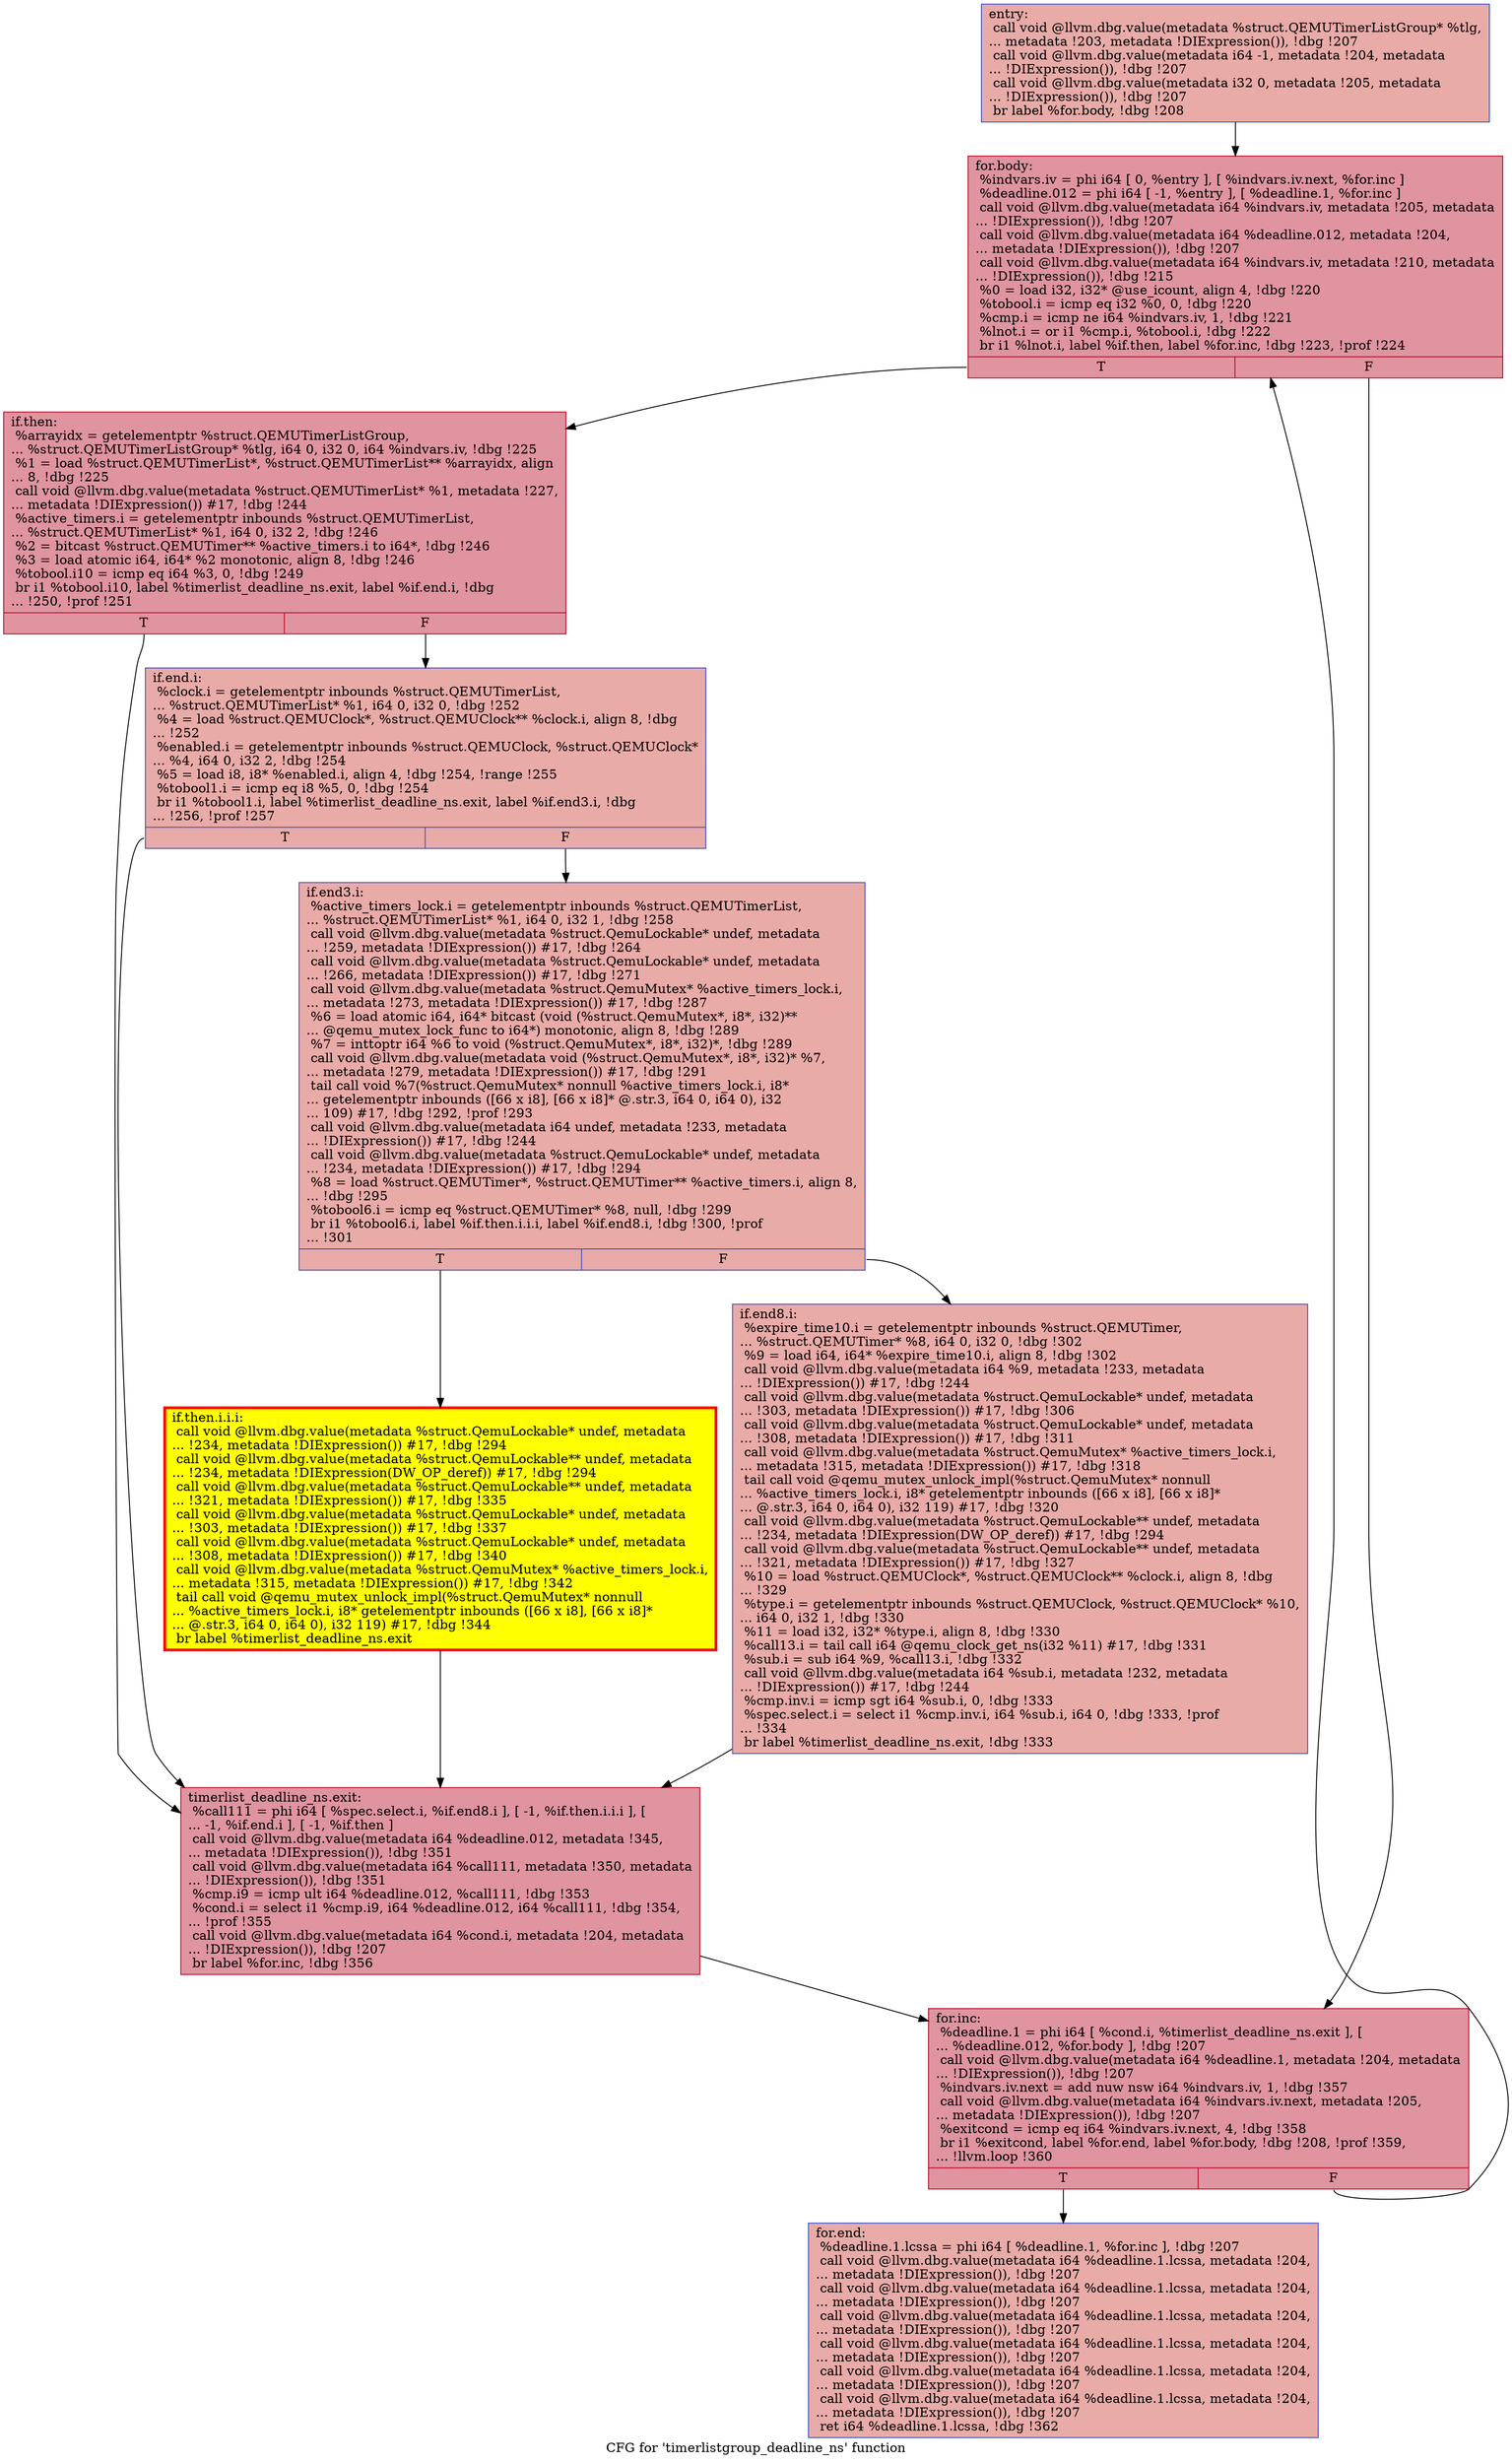 digraph "CFG for 'timerlistgroup_deadline_ns' function" {
	label="CFG for 'timerlistgroup_deadline_ns' function";

	Node0x55757a83ff70 [shape=record,color="#3d50c3ff", style=filled, fillcolor="#cc403a70",label="{entry:\l  call void @llvm.dbg.value(metadata %struct.QEMUTimerListGroup* %tlg,\l... metadata !203, metadata !DIExpression()), !dbg !207\l  call void @llvm.dbg.value(metadata i64 -1, metadata !204, metadata\l... !DIExpression()), !dbg !207\l  call void @llvm.dbg.value(metadata i32 0, metadata !205, metadata\l... !DIExpression()), !dbg !207\l  br label %for.body, !dbg !208\l}"];
	Node0x55757a83ff70 -> Node0x55757a7f4180;
	Node0x55757a7f4180 [shape=record,color="#b70d28ff", style=filled, fillcolor="#b70d2870",label="{for.body:                                         \l  %indvars.iv = phi i64 [ 0, %entry ], [ %indvars.iv.next, %for.inc ]\l  %deadline.012 = phi i64 [ -1, %entry ], [ %deadline.1, %for.inc ]\l  call void @llvm.dbg.value(metadata i64 %indvars.iv, metadata !205, metadata\l... !DIExpression()), !dbg !207\l  call void @llvm.dbg.value(metadata i64 %deadline.012, metadata !204,\l... metadata !DIExpression()), !dbg !207\l  call void @llvm.dbg.value(metadata i64 %indvars.iv, metadata !210, metadata\l... !DIExpression()), !dbg !215\l  %0 = load i32, i32* @use_icount, align 4, !dbg !220\l  %tobool.i = icmp eq i32 %0, 0, !dbg !220\l  %cmp.i = icmp ne i64 %indvars.iv, 1, !dbg !221\l  %lnot.i = or i1 %cmp.i, %tobool.i, !dbg !222\l  br i1 %lnot.i, label %if.then, label %for.inc, !dbg !223, !prof !224\l|{<s0>T|<s1>F}}"];
	Node0x55757a7f4180:s0 -> Node0x55757a7f4530;
	Node0x55757a7f4180:s1 -> Node0x55757a7f40f0;
	Node0x55757a7f4530 [shape=record,color="#b70d28ff", style=filled, fillcolor="#b70d2870",label="{if.then:                                          \l  %arrayidx = getelementptr %struct.QEMUTimerListGroup,\l... %struct.QEMUTimerListGroup* %tlg, i64 0, i32 0, i64 %indvars.iv, !dbg !225\l  %1 = load %struct.QEMUTimerList*, %struct.QEMUTimerList** %arrayidx, align\l... 8, !dbg !225\l  call void @llvm.dbg.value(metadata %struct.QEMUTimerList* %1, metadata !227,\l... metadata !DIExpression()) #17, !dbg !244\l  %active_timers.i = getelementptr inbounds %struct.QEMUTimerList,\l... %struct.QEMUTimerList* %1, i64 0, i32 2, !dbg !246\l  %2 = bitcast %struct.QEMUTimer** %active_timers.i to i64*, !dbg !246\l  %3 = load atomic i64, i64* %2 monotonic, align 8, !dbg !246\l  %tobool.i10 = icmp eq i64 %3, 0, !dbg !249\l  br i1 %tobool.i10, label %timerlist_deadline_ns.exit, label %if.end.i, !dbg\l... !250, !prof !251\l|{<s0>T|<s1>F}}"];
	Node0x55757a7f4530:s0 -> Node0x55757a994e20;
	Node0x55757a7f4530:s1 -> Node0x55757a9b0d60;
	Node0x55757a9b0d60 [shape=record,color="#3d50c3ff", style=filled, fillcolor="#cc403a70",label="{if.end.i:                                         \l  %clock.i = getelementptr inbounds %struct.QEMUTimerList,\l... %struct.QEMUTimerList* %1, i64 0, i32 0, !dbg !252\l  %4 = load %struct.QEMUClock*, %struct.QEMUClock** %clock.i, align 8, !dbg\l... !252\l  %enabled.i = getelementptr inbounds %struct.QEMUClock, %struct.QEMUClock*\l... %4, i64 0, i32 2, !dbg !254\l  %5 = load i8, i8* %enabled.i, align 4, !dbg !254, !range !255\l  %tobool1.i = icmp eq i8 %5, 0, !dbg !254\l  br i1 %tobool1.i, label %timerlist_deadline_ns.exit, label %if.end3.i, !dbg\l... !256, !prof !257\l|{<s0>T|<s1>F}}"];
	Node0x55757a9b0d60:s0 -> Node0x55757a994e20;
	Node0x55757a9b0d60:s1 -> Node0x55757a83e100;
	Node0x55757a83e100 [shape=record,color="#3d50c3ff", style=filled, fillcolor="#cc403a70",label="{if.end3.i:                                        \l  %active_timers_lock.i = getelementptr inbounds %struct.QEMUTimerList,\l... %struct.QEMUTimerList* %1, i64 0, i32 1, !dbg !258\l  call void @llvm.dbg.value(metadata %struct.QemuLockable* undef, metadata\l... !259, metadata !DIExpression()) #17, !dbg !264\l  call void @llvm.dbg.value(metadata %struct.QemuLockable* undef, metadata\l... !266, metadata !DIExpression()) #17, !dbg !271\l  call void @llvm.dbg.value(metadata %struct.QemuMutex* %active_timers_lock.i,\l... metadata !273, metadata !DIExpression()) #17, !dbg !287\l  %6 = load atomic i64, i64* bitcast (void (%struct.QemuMutex*, i8*, i32)**\l... @qemu_mutex_lock_func to i64*) monotonic, align 8, !dbg !289\l  %7 = inttoptr i64 %6 to void (%struct.QemuMutex*, i8*, i32)*, !dbg !289\l  call void @llvm.dbg.value(metadata void (%struct.QemuMutex*, i8*, i32)* %7,\l... metadata !279, metadata !DIExpression()) #17, !dbg !291\l  tail call void %7(%struct.QemuMutex* nonnull %active_timers_lock.i, i8*\l... getelementptr inbounds ([66 x i8], [66 x i8]* @.str.3, i64 0, i64 0), i32\l... 109) #17, !dbg !292, !prof !293\l  call void @llvm.dbg.value(metadata i64 undef, metadata !233, metadata\l... !DIExpression()) #17, !dbg !244\l  call void @llvm.dbg.value(metadata %struct.QemuLockable* undef, metadata\l... !234, metadata !DIExpression()) #17, !dbg !294\l  %8 = load %struct.QEMUTimer*, %struct.QEMUTimer** %active_timers.i, align 8,\l... !dbg !295\l  %tobool6.i = icmp eq %struct.QEMUTimer* %8, null, !dbg !299\l  br i1 %tobool6.i, label %if.then.i.i.i, label %if.end8.i, !dbg !300, !prof\l... !301\l|{<s0>T|<s1>F}}"];
	Node0x55757a83e100:s0 -> Node0x55757a7f0020;
	Node0x55757a83e100:s1 -> Node0x55757a76dfa0;
	Node0x55757a76dfa0 [shape=record,color="#3d50c3ff", style=filled, fillcolor="#cc403a70",label="{if.end8.i:                                        \l  %expire_time10.i = getelementptr inbounds %struct.QEMUTimer,\l... %struct.QEMUTimer* %8, i64 0, i32 0, !dbg !302\l  %9 = load i64, i64* %expire_time10.i, align 8, !dbg !302\l  call void @llvm.dbg.value(metadata i64 %9, metadata !233, metadata\l... !DIExpression()) #17, !dbg !244\l  call void @llvm.dbg.value(metadata %struct.QemuLockable* undef, metadata\l... !303, metadata !DIExpression()) #17, !dbg !306\l  call void @llvm.dbg.value(metadata %struct.QemuLockable* undef, metadata\l... !308, metadata !DIExpression()) #17, !dbg !311\l  call void @llvm.dbg.value(metadata %struct.QemuMutex* %active_timers_lock.i,\l... metadata !315, metadata !DIExpression()) #17, !dbg !318\l  tail call void @qemu_mutex_unlock_impl(%struct.QemuMutex* nonnull\l... %active_timers_lock.i, i8* getelementptr inbounds ([66 x i8], [66 x i8]*\l... @.str.3, i64 0, i64 0), i32 119) #17, !dbg !320\l  call void @llvm.dbg.value(metadata %struct.QemuLockable** undef, metadata\l... !234, metadata !DIExpression(DW_OP_deref)) #17, !dbg !294\l  call void @llvm.dbg.value(metadata %struct.QemuLockable** undef, metadata\l... !321, metadata !DIExpression()) #17, !dbg !327\l  %10 = load %struct.QEMUClock*, %struct.QEMUClock** %clock.i, align 8, !dbg\l... !329\l  %type.i = getelementptr inbounds %struct.QEMUClock, %struct.QEMUClock* %10,\l... i64 0, i32 1, !dbg !330\l  %11 = load i32, i32* %type.i, align 8, !dbg !330\l  %call13.i = tail call i64 @qemu_clock_get_ns(i32 %11) #17, !dbg !331\l  %sub.i = sub i64 %9, %call13.i, !dbg !332\l  call void @llvm.dbg.value(metadata i64 %sub.i, metadata !232, metadata\l... !DIExpression()) #17, !dbg !244\l  %cmp.inv.i = icmp sgt i64 %sub.i, 0, !dbg !333\l  %spec.select.i = select i1 %cmp.inv.i, i64 %sub.i, i64 0, !dbg !333, !prof\l... !334\l  br label %timerlist_deadline_ns.exit, !dbg !333\l}"];
	Node0x55757a76dfa0 -> Node0x55757a994e20;
	Node0x55757a7f0020 [shape=record,penwidth=3.0, style="filled", color="red", fillcolor="yellow",label="{if.then.i.i.i:                                    \l  call void @llvm.dbg.value(metadata %struct.QemuLockable* undef, metadata\l... !234, metadata !DIExpression()) #17, !dbg !294\l  call void @llvm.dbg.value(metadata %struct.QemuLockable** undef, metadata\l... !234, metadata !DIExpression(DW_OP_deref)) #17, !dbg !294\l  call void @llvm.dbg.value(metadata %struct.QemuLockable** undef, metadata\l... !321, metadata !DIExpression()) #17, !dbg !335\l  call void @llvm.dbg.value(metadata %struct.QemuLockable* undef, metadata\l... !303, metadata !DIExpression()) #17, !dbg !337\l  call void @llvm.dbg.value(metadata %struct.QemuLockable* undef, metadata\l... !308, metadata !DIExpression()) #17, !dbg !340\l  call void @llvm.dbg.value(metadata %struct.QemuMutex* %active_timers_lock.i,\l... metadata !315, metadata !DIExpression()) #17, !dbg !342\l  tail call void @qemu_mutex_unlock_impl(%struct.QemuMutex* nonnull\l... %active_timers_lock.i, i8* getelementptr inbounds ([66 x i8], [66 x i8]*\l... @.str.3, i64 0, i64 0), i32 119) #17, !dbg !344\l  br label %timerlist_deadline_ns.exit\l}"];
	Node0x55757a7f0020 -> Node0x55757a994e20;
	Node0x55757a994e20 [shape=record,color="#b70d28ff", style=filled, fillcolor="#b70d2870",label="{timerlist_deadline_ns.exit:                       \l  %call111 = phi i64 [ %spec.select.i, %if.end8.i ], [ -1, %if.then.i.i.i ], [\l... -1, %if.end.i ], [ -1, %if.then ]\l  call void @llvm.dbg.value(metadata i64 %deadline.012, metadata !345,\l... metadata !DIExpression()), !dbg !351\l  call void @llvm.dbg.value(metadata i64 %call111, metadata !350, metadata\l... !DIExpression()), !dbg !351\l  %cmp.i9 = icmp ult i64 %deadline.012, %call111, !dbg !353\l  %cond.i = select i1 %cmp.i9, i64 %deadline.012, i64 %call111, !dbg !354,\l... !prof !355\l  call void @llvm.dbg.value(metadata i64 %cond.i, metadata !204, metadata\l... !DIExpression()), !dbg !207\l  br label %for.inc, !dbg !356\l}"];
	Node0x55757a994e20 -> Node0x55757a7f40f0;
	Node0x55757a7f40f0 [shape=record,color="#b70d28ff", style=filled, fillcolor="#b70d2870",label="{for.inc:                                          \l  %deadline.1 = phi i64 [ %cond.i, %timerlist_deadline_ns.exit ], [\l... %deadline.012, %for.body ], !dbg !207\l  call void @llvm.dbg.value(metadata i64 %deadline.1, metadata !204, metadata\l... !DIExpression()), !dbg !207\l  %indvars.iv.next = add nuw nsw i64 %indvars.iv, 1, !dbg !357\l  call void @llvm.dbg.value(metadata i64 %indvars.iv.next, metadata !205,\l... metadata !DIExpression()), !dbg !207\l  %exitcond = icmp eq i64 %indvars.iv.next, 4, !dbg !358\l  br i1 %exitcond, label %for.end, label %for.body, !dbg !208, !prof !359,\l... !llvm.loop !360\l|{<s0>T|<s1>F}}"];
	Node0x55757a7f40f0:s0 -> Node0x55757a7f3dc0;
	Node0x55757a7f40f0:s1 -> Node0x55757a7f4180;
	Node0x55757a7f3dc0 [shape=record,color="#3d50c3ff", style=filled, fillcolor="#cc403a70",label="{for.end:                                          \l  %deadline.1.lcssa = phi i64 [ %deadline.1, %for.inc ], !dbg !207\l  call void @llvm.dbg.value(metadata i64 %deadline.1.lcssa, metadata !204,\l... metadata !DIExpression()), !dbg !207\l  call void @llvm.dbg.value(metadata i64 %deadline.1.lcssa, metadata !204,\l... metadata !DIExpression()), !dbg !207\l  call void @llvm.dbg.value(metadata i64 %deadline.1.lcssa, metadata !204,\l... metadata !DIExpression()), !dbg !207\l  call void @llvm.dbg.value(metadata i64 %deadline.1.lcssa, metadata !204,\l... metadata !DIExpression()), !dbg !207\l  call void @llvm.dbg.value(metadata i64 %deadline.1.lcssa, metadata !204,\l... metadata !DIExpression()), !dbg !207\l  call void @llvm.dbg.value(metadata i64 %deadline.1.lcssa, metadata !204,\l... metadata !DIExpression()), !dbg !207\l  ret i64 %deadline.1.lcssa, !dbg !362\l}"];
}
